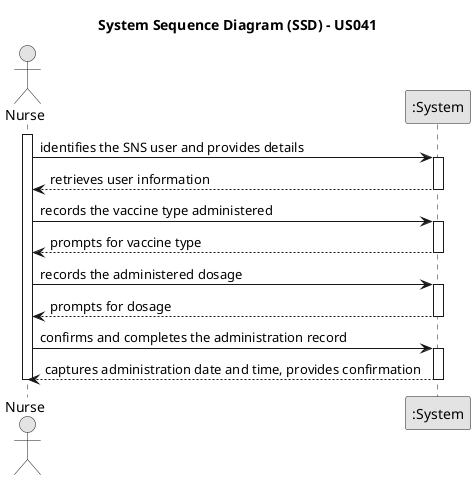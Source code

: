 @startuml
skinparam monochrome true
skinparam packageStyle rectangle
skinparam shadowing false

title System Sequence Diagram (SSD) - US041

actor Nurse
participant ":System" as System

activate Nurse
    Nurse -> System : identifies the SNS user and provides details
    activate System
        System --> Nurse : retrieves user information
    deactivate System

    Nurse -> System : records the vaccine type administered
    activate System
        System --> Nurse : prompts for vaccine type
    deactivate System

    Nurse -> System : records the administered dosage
    activate System
        System --> Nurse : prompts for dosage
    deactivate System

    Nurse -> System : confirms and completes the administration record
    activate System
        System --> Nurse : captures administration date and time, provides confirmation
    deactivate System
deactivate Nurse

@enduml
